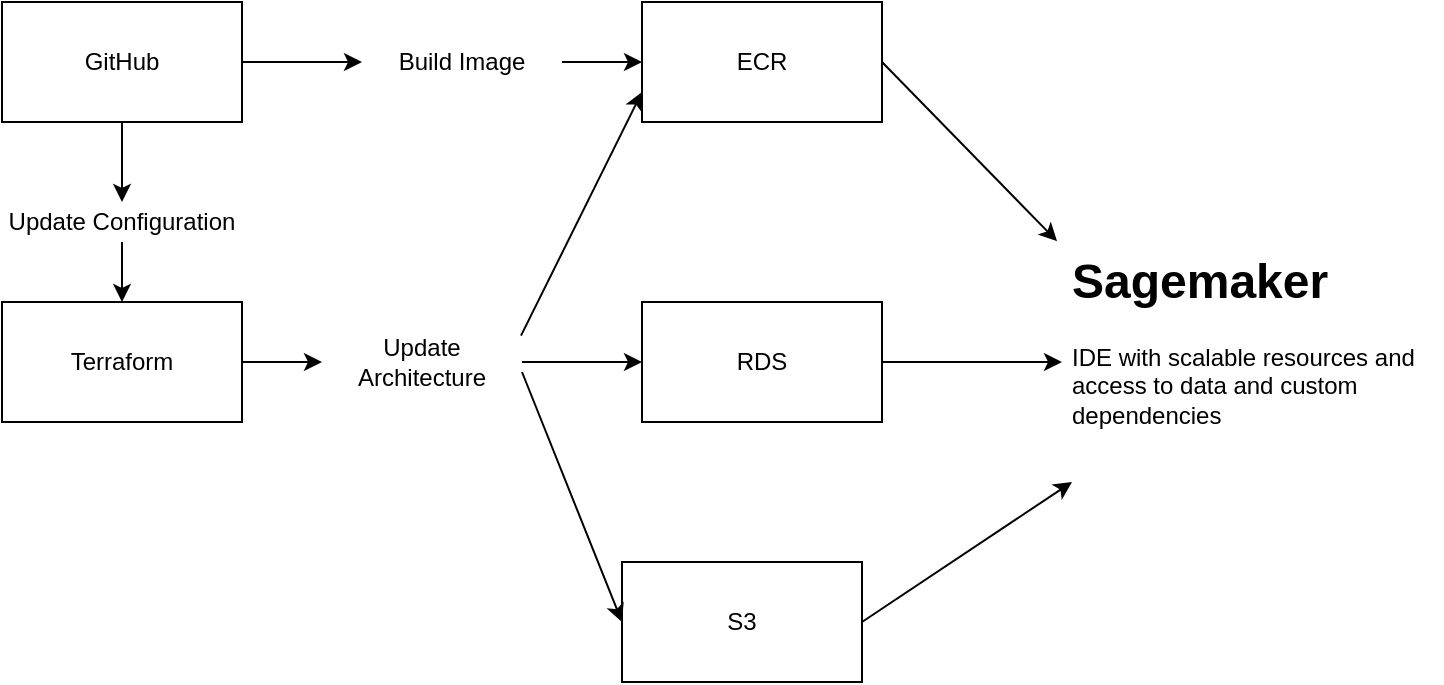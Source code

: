 <mxfile version="12.2.4" pages="1"><diagram id="kTcWhXp7oTAlsgd78Se8" name="Page-1"><mxGraphModel dx="1238" dy="840" grid="1" gridSize="10" guides="1" tooltips="1" connect="1" arrows="1" fold="1" page="1" pageScale="1" pageWidth="850" pageHeight="1100" math="0" shadow="0"><root><mxCell id="0"/><mxCell id="1" parent="0"/><mxCell id="2" value="GitHub" style="rounded=0;whiteSpace=wrap;html=1;" parent="1" vertex="1"><mxGeometry x="90" y="210" width="120" height="60" as="geometry"/></mxCell><mxCell id="3" value="" style="endArrow=classic;html=1;exitX=1;exitY=0.5;exitDx=0;exitDy=0;" parent="1" source="2" target="4" edge="1"><mxGeometry width="50" height="50" relative="1" as="geometry"><mxPoint x="320" y="230" as="sourcePoint"/><mxPoint x="380" y="240" as="targetPoint"/></mxGeometry></mxCell><mxCell id="4" value="Build Image" style="text;html=1;strokeColor=none;fillColor=none;align=center;verticalAlign=middle;whiteSpace=wrap;rounded=0;" parent="1" vertex="1"><mxGeometry x="270" y="230" width="100" height="20" as="geometry"/></mxCell><mxCell id="5" value="" style="endArrow=classic;html=1;exitX=1;exitY=0.5;exitDx=0;exitDy=0;entryX=0;entryY=0.5;entryDx=0;entryDy=0;" parent="1" source="4" target="6" edge="1"><mxGeometry width="50" height="50" relative="1" as="geometry"><mxPoint x="400" y="250" as="sourcePoint"/><mxPoint x="460" y="240" as="targetPoint"/></mxGeometry></mxCell><mxCell id="6" value="ECR" style="rounded=0;whiteSpace=wrap;html=1;" parent="1" vertex="1"><mxGeometry x="410" y="210" width="120" height="60" as="geometry"/></mxCell><mxCell id="7" value="" style="endArrow=classic;html=1;exitX=0.5;exitY=1;exitDx=0;exitDy=0;entryX=0.5;entryY=0;entryDx=0;entryDy=0;" parent="1" source="2" target="8" edge="1"><mxGeometry width="50" height="50" relative="1" as="geometry"><mxPoint x="140" y="390" as="sourcePoint"/><mxPoint x="150" y="330" as="targetPoint"/></mxGeometry></mxCell><mxCell id="8" value="Update Configuration" style="text;html=1;strokeColor=none;fillColor=none;align=center;verticalAlign=middle;whiteSpace=wrap;rounded=0;" parent="1" vertex="1"><mxGeometry x="90" y="310" width="120" height="20" as="geometry"/></mxCell><mxCell id="9" value="Terraform" style="rounded=0;whiteSpace=wrap;html=1;" parent="1" vertex="1"><mxGeometry x="90" y="360" width="120" height="60" as="geometry"/></mxCell><mxCell id="12" value="" style="endArrow=classic;html=1;exitX=0.5;exitY=1;exitDx=0;exitDy=0;" parent="1" source="8" edge="1"><mxGeometry width="50" height="50" relative="1" as="geometry"><mxPoint x="150" y="390" as="sourcePoint"/><mxPoint x="150" y="360" as="targetPoint"/></mxGeometry></mxCell><mxCell id="15" value="RDS" style="rounded=0;whiteSpace=wrap;html=1;" parent="1" vertex="1"><mxGeometry x="410" y="360" width="120" height="60" as="geometry"/></mxCell><mxCell id="17" value="" style="endArrow=classic;html=1;entryX=0;entryY=0.75;entryDx=0;entryDy=0;exitX=0.995;exitY=-0.158;exitDx=0;exitDy=0;exitPerimeter=0;" parent="1" source="21" target="6" edge="1"><mxGeometry width="50" height="50" relative="1" as="geometry"><mxPoint x="370" y="360" as="sourcePoint"/><mxPoint x="140" y="450" as="targetPoint"/></mxGeometry></mxCell><mxCell id="18" value="" style="endArrow=classic;html=1;exitX=1;exitY=0.5;exitDx=0;exitDy=0;entryX=0;entryY=0.5;entryDx=0;entryDy=0;" parent="1" source="9" target="21" edge="1"><mxGeometry width="50" height="50" relative="1" as="geometry"><mxPoint x="270" y="382.5" as="sourcePoint"/><mxPoint x="270" y="390" as="targetPoint"/></mxGeometry></mxCell><mxCell id="21" value="Update Architecture" style="text;html=1;strokeColor=none;fillColor=none;align=center;verticalAlign=middle;whiteSpace=wrap;rounded=0;" parent="1" vertex="1"><mxGeometry x="250" y="380" width="100" height="20" as="geometry"/></mxCell><mxCell id="22" value="" style="endArrow=classic;html=1;entryX=0;entryY=0.5;entryDx=0;entryDy=0;exitX=1;exitY=0.5;exitDx=0;exitDy=0;" parent="1" source="21" target="15" edge="1"><mxGeometry width="50" height="50" relative="1" as="geometry"><mxPoint x="359.5" y="386.84" as="sourcePoint"/><mxPoint x="420" y="265" as="targetPoint"/></mxGeometry></mxCell><mxCell id="23" value="S3" style="rounded=0;whiteSpace=wrap;html=1;" parent="1" vertex="1"><mxGeometry x="400" y="490" width="120" height="60" as="geometry"/></mxCell><mxCell id="24" value="" style="endArrow=classic;html=1;entryX=0;entryY=0.5;entryDx=0;entryDy=0;exitX=1;exitY=0.75;exitDx=0;exitDy=0;" parent="1" source="21" target="23" edge="1"><mxGeometry width="50" height="50" relative="1" as="geometry"><mxPoint x="359.5" y="386.84" as="sourcePoint"/><mxPoint x="420" y="265" as="targetPoint"/></mxGeometry></mxCell><mxCell id="25" value="" style="endArrow=classic;html=1;exitX=1;exitY=0.5;exitDx=0;exitDy=0;" parent="1" source="23" target="26" edge="1"><mxGeometry width="50" height="50" relative="1" as="geometry"><mxPoint x="550" y="500" as="sourcePoint"/><mxPoint x="600" y="450" as="targetPoint"/></mxGeometry></mxCell><mxCell id="26" value="&lt;h1&gt;&lt;span&gt;Sagemaker&lt;/span&gt;&lt;/h1&gt;&lt;div&gt;&lt;span&gt;IDE with scalable resources and access to data and custom dependencies&lt;/span&gt;&lt;/div&gt;&lt;div&gt;&lt;/div&gt;&lt;div&gt;&lt;/div&gt;&lt;div&gt;&lt;/div&gt;&lt;h1&gt;&lt;/h1&gt;" style="text;html=1;strokeColor=none;fillColor=none;spacing=5;spacingTop=-20;whiteSpace=wrap;overflow=hidden;rounded=0;" parent="1" vertex="1"><mxGeometry x="620" y="330" width="190" height="120" as="geometry"/></mxCell><mxCell id="27" value="" style="endArrow=classic;html=1;exitX=1;exitY=0.5;exitDx=0;exitDy=0;" parent="1" source="15" target="26" edge="1"><mxGeometry width="50" height="50" relative="1" as="geometry"><mxPoint x="570" y="360" as="sourcePoint"/><mxPoint x="620" y="310" as="targetPoint"/></mxGeometry></mxCell><mxCell id="28" value="" style="endArrow=classic;html=1;exitX=1;exitY=0.5;exitDx=0;exitDy=0;entryX=-0.013;entryY=-0.003;entryDx=0;entryDy=0;entryPerimeter=0;" parent="1" source="6" target="26" edge="1"><mxGeometry width="50" height="50" relative="1" as="geometry"><mxPoint x="570" y="280" as="sourcePoint"/><mxPoint x="620" y="230" as="targetPoint"/></mxGeometry></mxCell></root></mxGraphModel></diagram></mxfile>